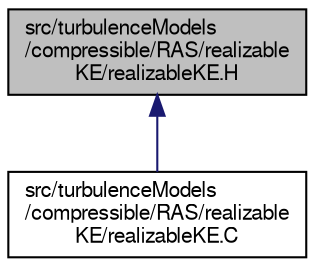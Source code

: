 digraph "src/turbulenceModels/compressible/RAS/realizableKE/realizableKE.H"
{
  bgcolor="transparent";
  edge [fontname="FreeSans",fontsize="10",labelfontname="FreeSans",labelfontsize="10"];
  node [fontname="FreeSans",fontsize="10",shape=record];
  Node2 [label="src/turbulenceModels\l/compressible/RAS/realizable\lKE/realizableKE.H",height=0.2,width=0.4,color="black", fillcolor="grey75", style="filled", fontcolor="black"];
  Node2 -> Node3 [dir="back",color="midnightblue",fontsize="10",style="solid",fontname="FreeSans"];
  Node3 [label="src/turbulenceModels\l/compressible/RAS/realizable\lKE/realizableKE.C",height=0.2,width=0.4,color="black",URL="$a40211.html"];
}
